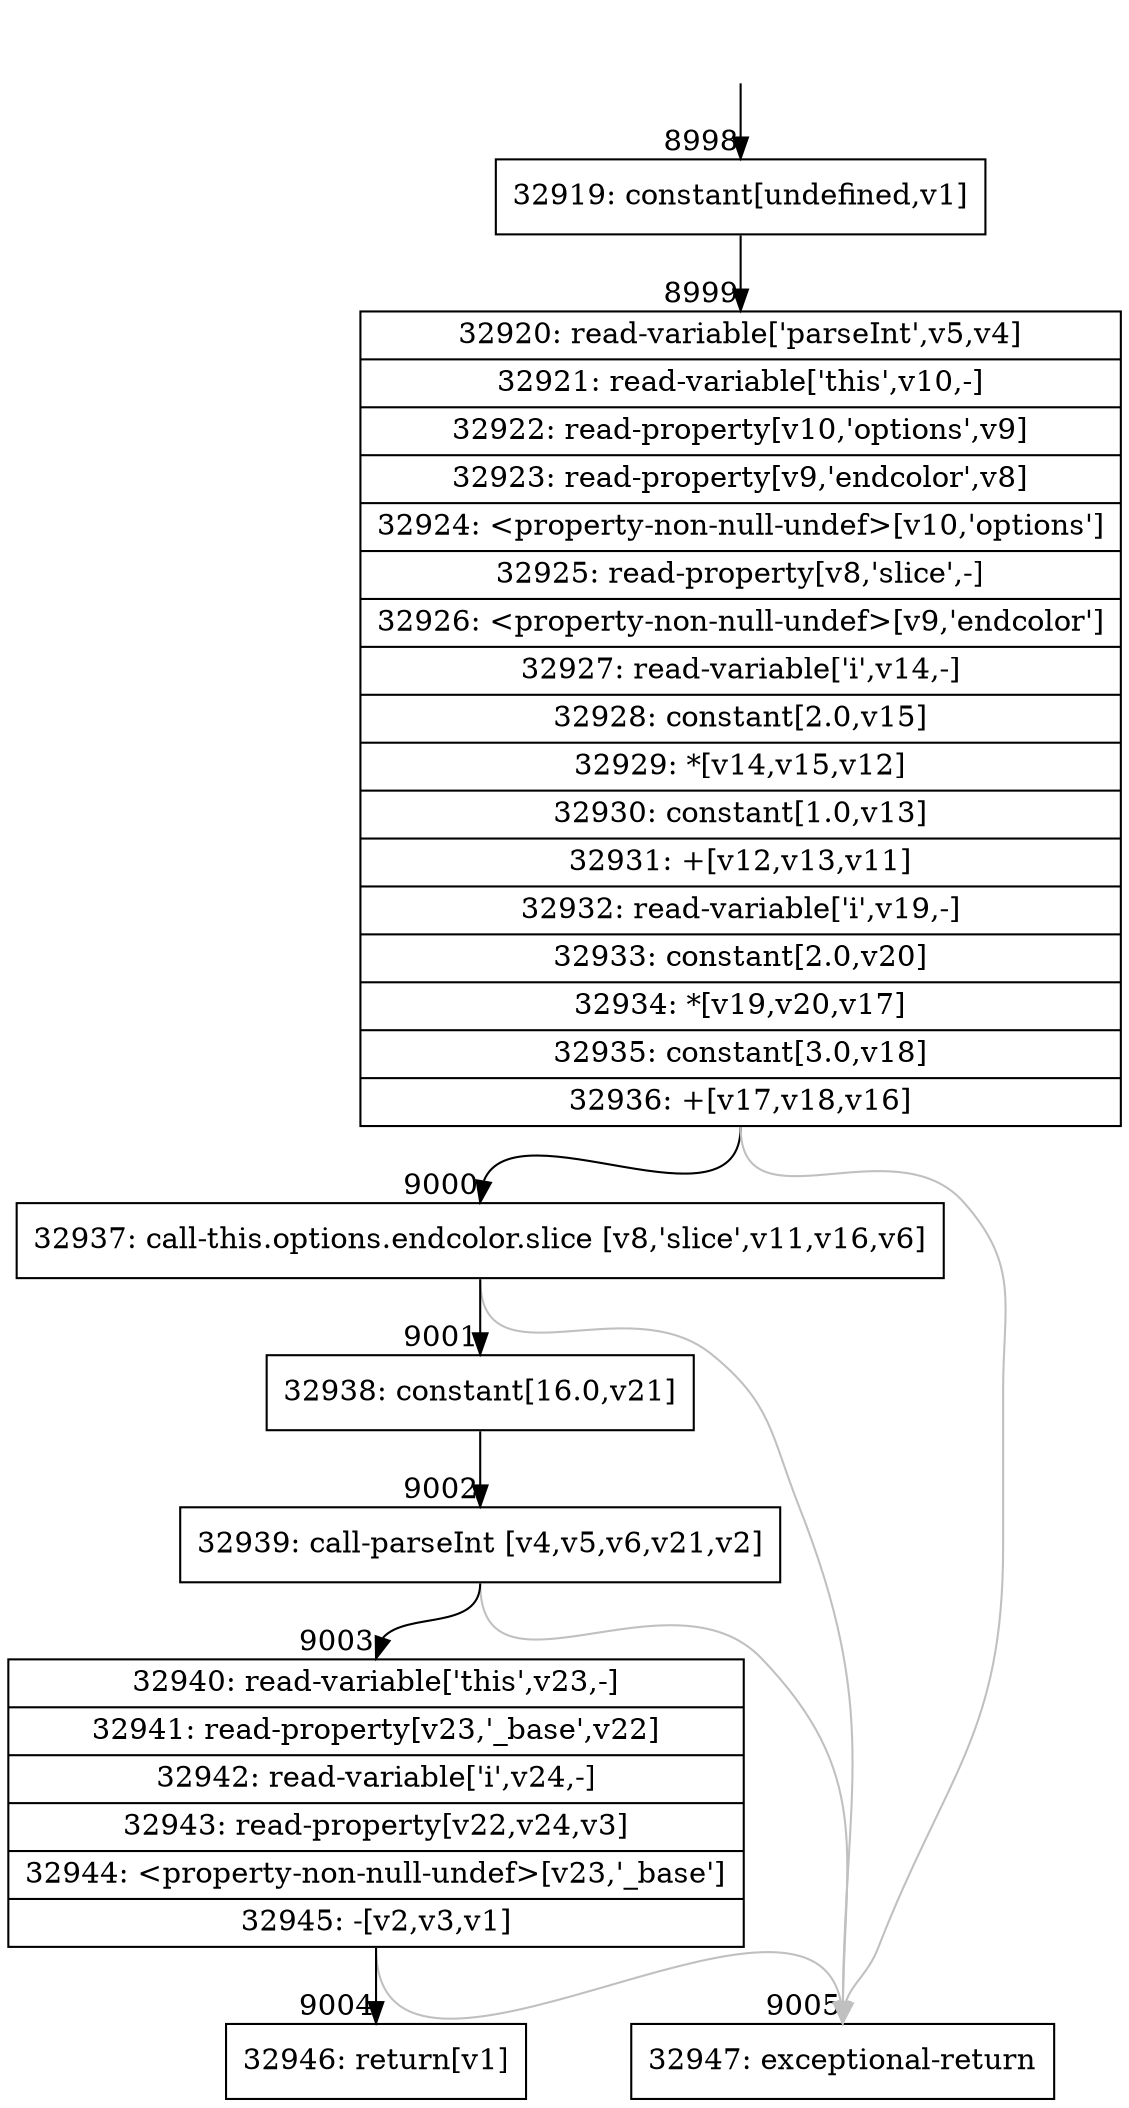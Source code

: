 digraph {
rankdir="TD"
BB_entry623[shape=none,label=""];
BB_entry623 -> BB8998 [tailport=s, headport=n, headlabel="    8998"]
BB8998 [shape=record label="{32919: constant[undefined,v1]}" ] 
BB8998 -> BB8999 [tailport=s, headport=n, headlabel="      8999"]
BB8999 [shape=record label="{32920: read-variable['parseInt',v5,v4]|32921: read-variable['this',v10,-]|32922: read-property[v10,'options',v9]|32923: read-property[v9,'endcolor',v8]|32924: \<property-non-null-undef\>[v10,'options']|32925: read-property[v8,'slice',-]|32926: \<property-non-null-undef\>[v9,'endcolor']|32927: read-variable['i',v14,-]|32928: constant[2.0,v15]|32929: *[v14,v15,v12]|32930: constant[1.0,v13]|32931: +[v12,v13,v11]|32932: read-variable['i',v19,-]|32933: constant[2.0,v20]|32934: *[v19,v20,v17]|32935: constant[3.0,v18]|32936: +[v17,v18,v16]}" ] 
BB8999 -> BB9000 [tailport=s, headport=n, headlabel="      9000"]
BB8999 -> BB9005 [tailport=s, headport=n, color=gray, headlabel="      9005"]
BB9000 [shape=record label="{32937: call-this.options.endcolor.slice [v8,'slice',v11,v16,v6]}" ] 
BB9000 -> BB9001 [tailport=s, headport=n, headlabel="      9001"]
BB9000 -> BB9005 [tailport=s, headport=n, color=gray]
BB9001 [shape=record label="{32938: constant[16.0,v21]}" ] 
BB9001 -> BB9002 [tailport=s, headport=n, headlabel="      9002"]
BB9002 [shape=record label="{32939: call-parseInt [v4,v5,v6,v21,v2]}" ] 
BB9002 -> BB9003 [tailport=s, headport=n, headlabel="      9003"]
BB9002 -> BB9005 [tailport=s, headport=n, color=gray]
BB9003 [shape=record label="{32940: read-variable['this',v23,-]|32941: read-property[v23,'_base',v22]|32942: read-variable['i',v24,-]|32943: read-property[v22,v24,v3]|32944: \<property-non-null-undef\>[v23,'_base']|32945: -[v2,v3,v1]}" ] 
BB9003 -> BB9004 [tailport=s, headport=n, headlabel="      9004"]
BB9003 -> BB9005 [tailport=s, headport=n, color=gray]
BB9004 [shape=record label="{32946: return[v1]}" ] 
BB9005 [shape=record label="{32947: exceptional-return}" ] 
//#$~ 6458
}
